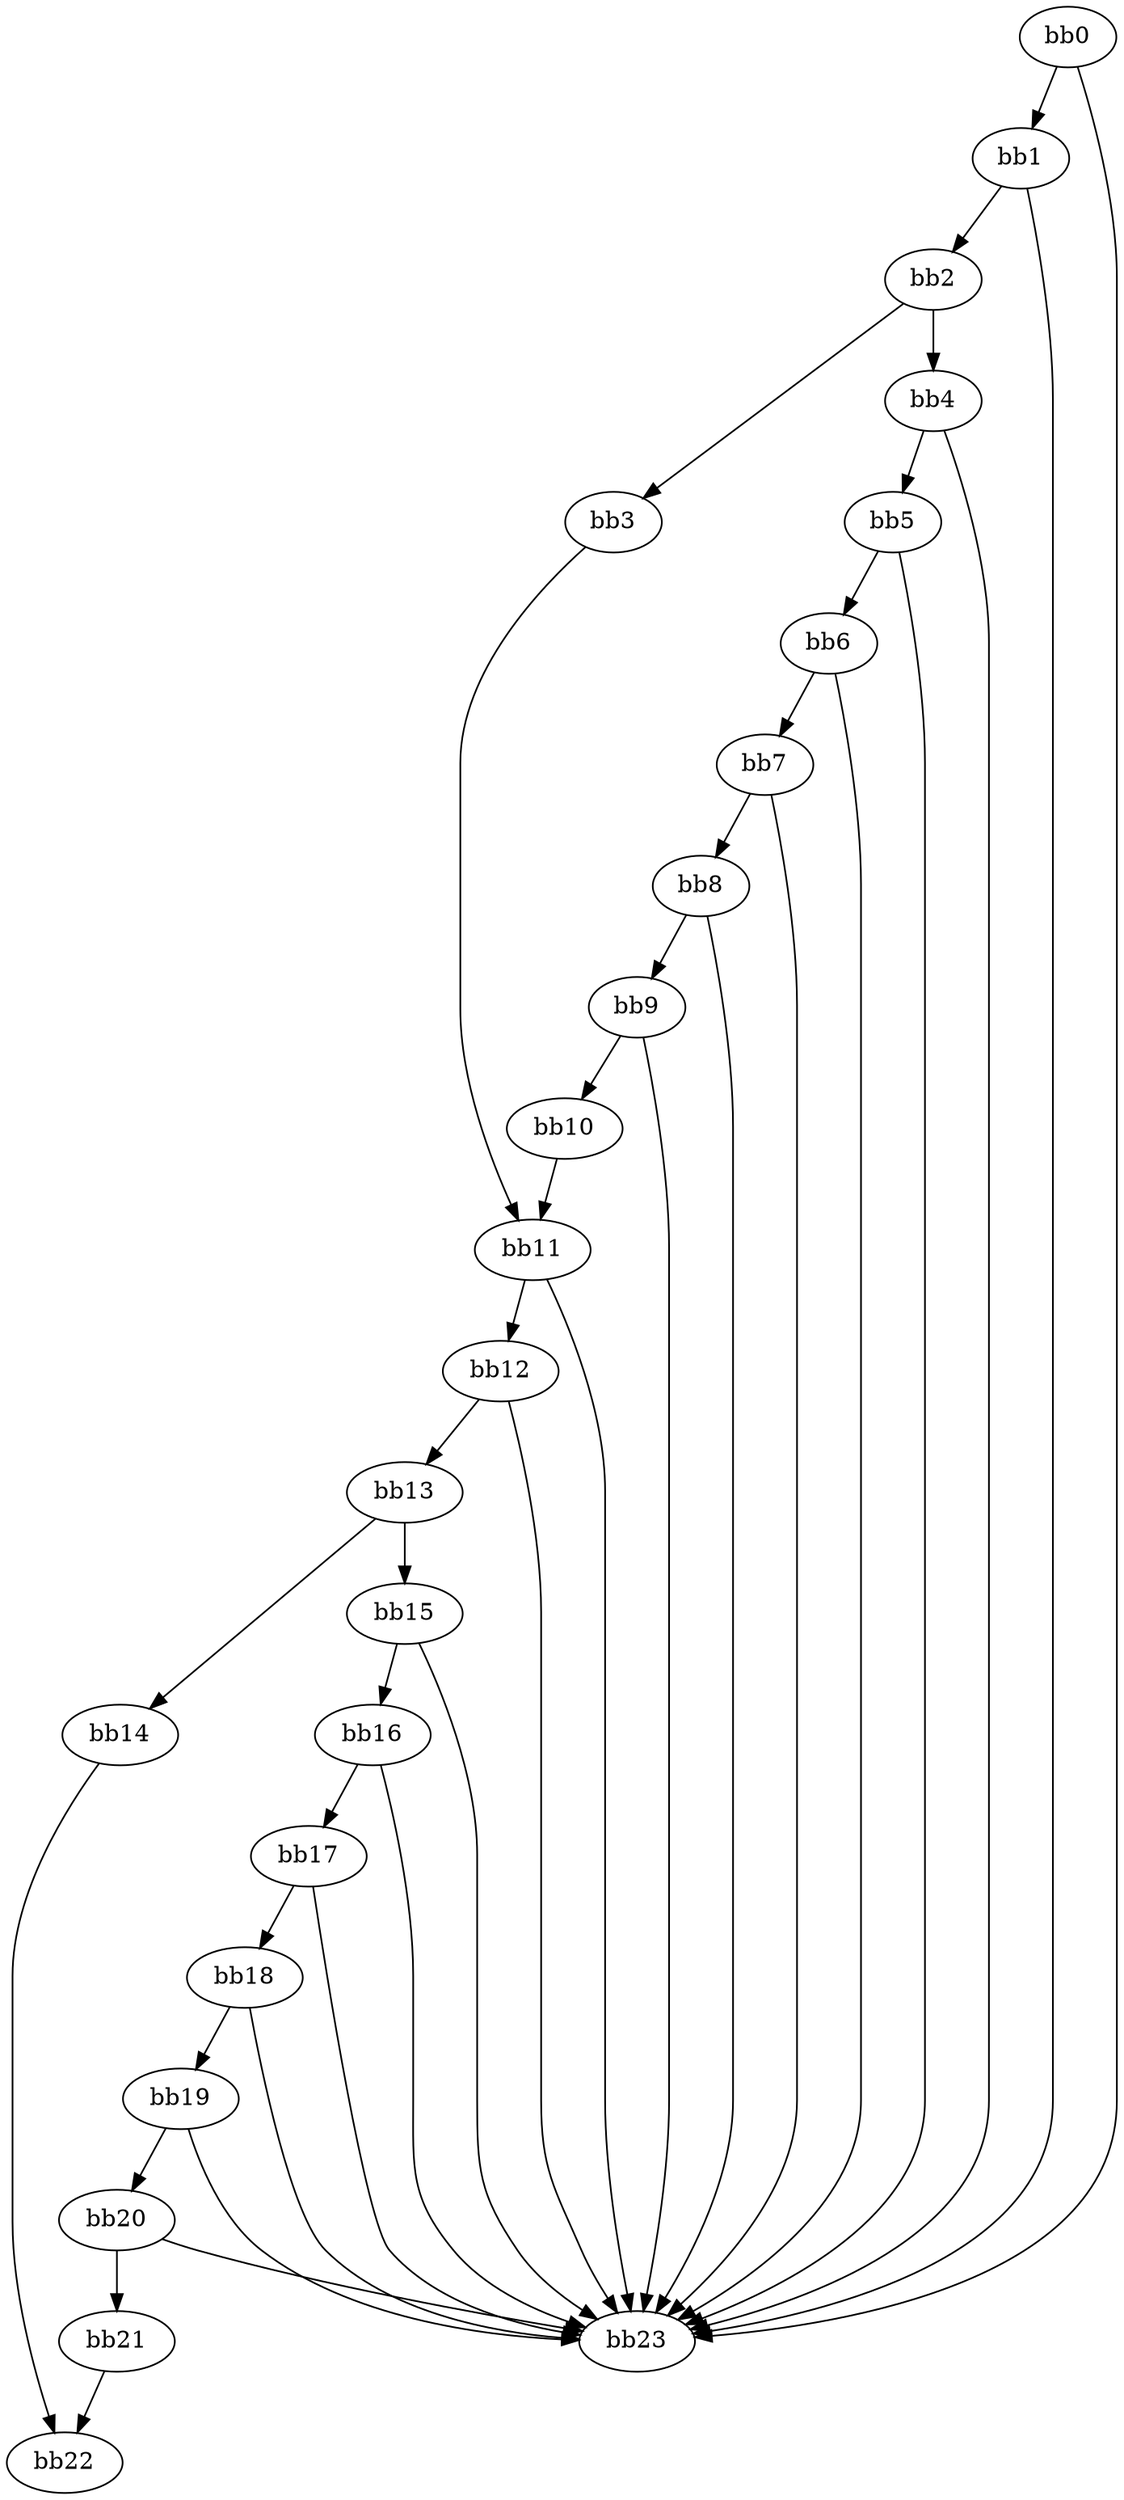 digraph {
    0 [ label = "bb0\l" ]
    1 [ label = "bb1\l" ]
    2 [ label = "bb2\l" ]
    3 [ label = "bb3\l" ]
    4 [ label = "bb4\l" ]
    5 [ label = "bb5\l" ]
    6 [ label = "bb6\l" ]
    7 [ label = "bb7\l" ]
    8 [ label = "bb8\l" ]
    9 [ label = "bb9\l" ]
    10 [ label = "bb10\l" ]
    11 [ label = "bb11\l" ]
    12 [ label = "bb12\l" ]
    13 [ label = "bb13\l" ]
    14 [ label = "bb14\l" ]
    15 [ label = "bb15\l" ]
    16 [ label = "bb16\l" ]
    17 [ label = "bb17\l" ]
    18 [ label = "bb18\l" ]
    19 [ label = "bb19\l" ]
    20 [ label = "bb20\l" ]
    21 [ label = "bb21\l" ]
    22 [ label = "bb22\l" ]
    23 [ label = "bb23\l" ]
    0 -> 1 [ ]
    0 -> 23 [ ]
    1 -> 2 [ ]
    1 -> 23 [ ]
    2 -> 3 [ ]
    2 -> 4 [ ]
    3 -> 11 [ ]
    4 -> 5 [ ]
    4 -> 23 [ ]
    5 -> 6 [ ]
    5 -> 23 [ ]
    6 -> 7 [ ]
    6 -> 23 [ ]
    7 -> 8 [ ]
    7 -> 23 [ ]
    8 -> 9 [ ]
    8 -> 23 [ ]
    9 -> 10 [ ]
    9 -> 23 [ ]
    10 -> 11 [ ]
    11 -> 12 [ ]
    11 -> 23 [ ]
    12 -> 13 [ ]
    12 -> 23 [ ]
    13 -> 14 [ ]
    13 -> 15 [ ]
    14 -> 22 [ ]
    15 -> 16 [ ]
    15 -> 23 [ ]
    16 -> 17 [ ]
    16 -> 23 [ ]
    17 -> 18 [ ]
    17 -> 23 [ ]
    18 -> 19 [ ]
    18 -> 23 [ ]
    19 -> 20 [ ]
    19 -> 23 [ ]
    20 -> 21 [ ]
    20 -> 23 [ ]
    21 -> 22 [ ]
}

